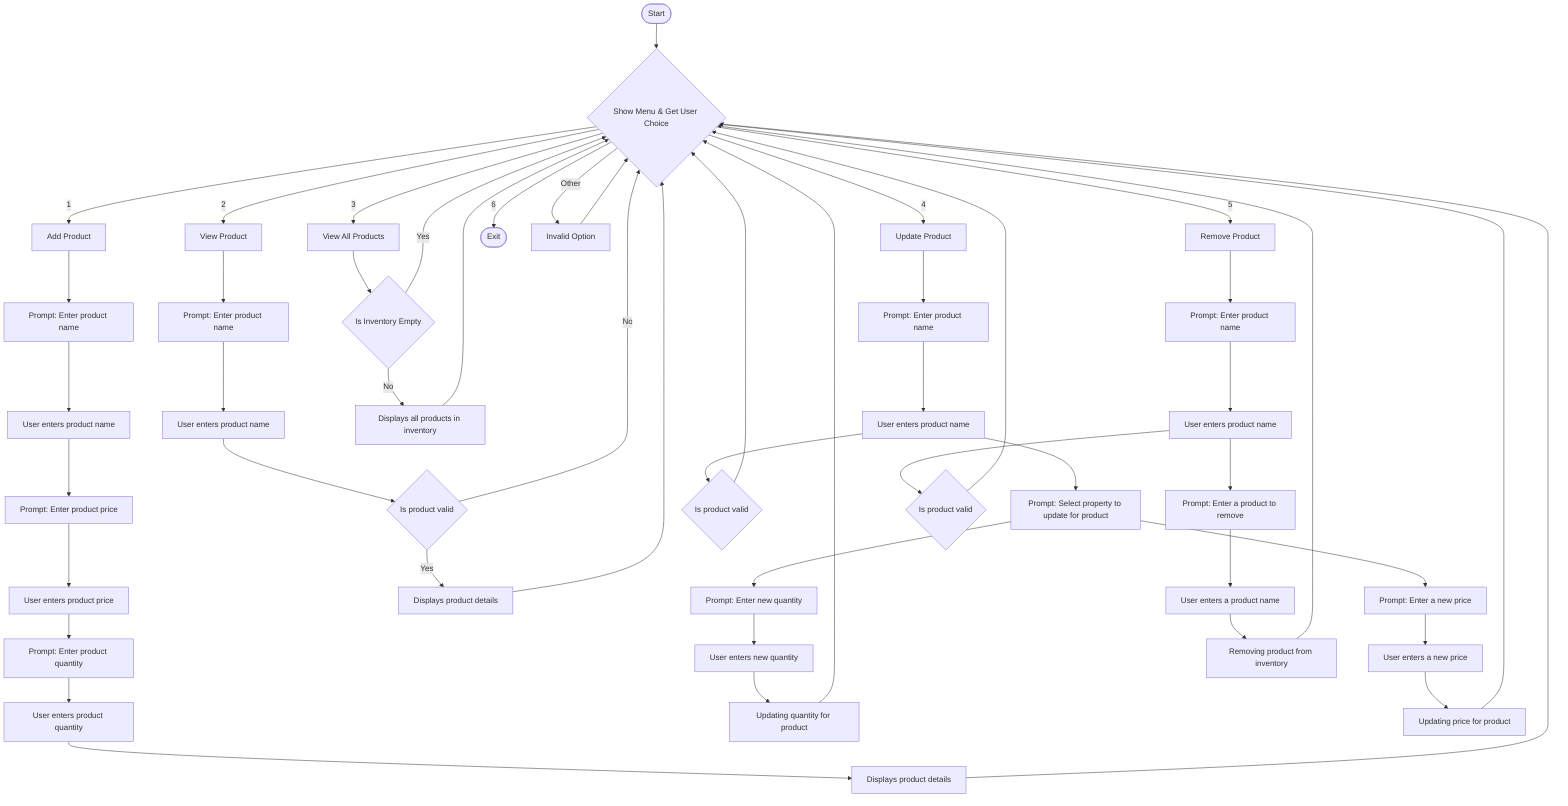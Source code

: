 flowchart TD
    Start([Start])
    Menu{Show Menu & Get User Choice}
    Add[Add Product]
    GetProductName[Prompt: Enter product name]
    SetProductName[User enters product name]
    GetProductPrice[Prompt: Enter product price]
    SetProductPrice[User enters product price]
    GetProductQty[Prompt: Enter product quantity]
    SetProductQty[User enters product quantity]
    DisplayAddProduct[Displays product details] 
    
    ViewOne[View Product]
    DisplayViewProduct[Displays product details]    
    GetProductViewOneName[Prompt: Enter product name]
    SetProductViewOneName[User enters product name]
    InvalidProduct{Is product valid}
    
    ViewAll[View All Products]
    InventoryEmpty{Is Inventory Empty}
    DisplayProducts[Displays all products in inventory]
    
    Update[Update Product]
    GetProductUpdateName[Prompt: Enter product name]
    SetProductUpdateName[User enters product name]
    UpdateProperty[Prompt: Select property to update for product]
    GetUpdateQty[Prompt: Enter new quantity]
    SetUpdateQty[User enters new quantity]
    UpdatedQtyMsg[Updating quantity for product]
    GetUpdatePrice[Prompt: Enter a new price]
    SetUpdatePrice[User enters a new price]
    UpdatedPriceMsg[Updating price for product]
    InvalidProductUpdate{Is product valid}

    
    Remove[Remove Product]
    GetProductRemovalName[Prompt: Enter product name]
    SetProductRemovalName[User enters product name]
    GetRemovalProduct[Prompt: Enter a product to remove]
    SetRemovalProduct[User enters a product name]
    RemovalMsg[Removing product from inventory]
    InvalidProductRemoval{Is product valid}
    
    Exit([Exit])
    Invalid[Invalid Option]

    Start --> Menu
    Menu -->|1| Add
    Add --> GetProductName --> SetProductName --> GetProductPrice --> SetProductPrice --> GetProductQty --> SetProductQty --> DisplayAddProduct --> Menu
    Menu -->|2| ViewOne
    ViewOne --> GetProductViewOneName --> SetProductViewOneName --> InvalidProduct -- Yes --> DisplayViewProduct --> Menu
    InvalidProduct -- No --> Menu
    Menu -->|3| ViewAll
    ViewAll --> InventoryEmpty -- Yes --> Menu
    InventoryEmpty -- No --> DisplayProducts --> Menu
    Menu -->|4| Update
    Update --> GetProductUpdateName --> SetProductUpdateName --> UpdateProperty
    SetProductUpdateName --> InvalidProductUpdate --> Menu
    UpdateProperty --> GetUpdateQty --> SetUpdateQty --> UpdatedQtyMsg --> Menu
    UpdateProperty --> GetUpdatePrice --> SetUpdatePrice --> UpdatedPriceMsg --> Menu
    Menu -->|5| Remove
    Remove --> GetProductRemovalName --> SetProductRemovalName --> GetRemovalProduct --> SetRemovalProduct --> RemovalMsg --> Menu
    SetProductRemovalName --> InvalidProductRemoval --> Menu
    Menu -->|6| Exit
    Menu -->|Other| Invalid
    Invalid --> Menu